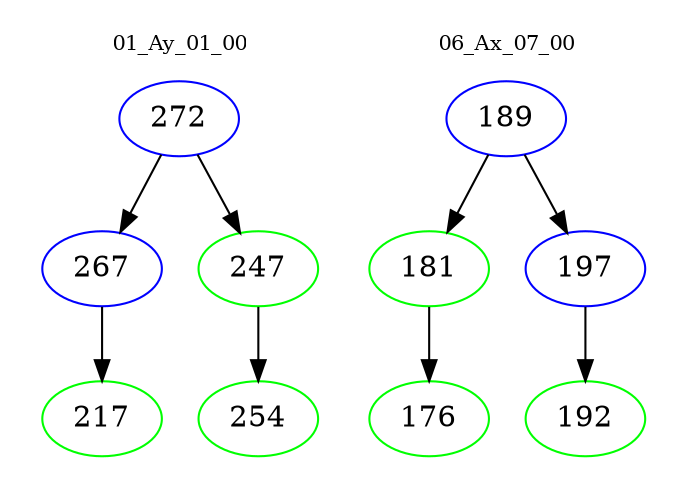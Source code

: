 digraph{
subgraph cluster_0 {
color = white
label = "01_Ay_01_00";
fontsize=10;
T0_272 [label="272", color="blue"]
T0_272 -> T0_267 [color="black"]
T0_267 [label="267", color="blue"]
T0_267 -> T0_217 [color="black"]
T0_217 [label="217", color="green"]
T0_272 -> T0_247 [color="black"]
T0_247 [label="247", color="green"]
T0_247 -> T0_254 [color="black"]
T0_254 [label="254", color="green"]
}
subgraph cluster_1 {
color = white
label = "06_Ax_07_00";
fontsize=10;
T1_189 [label="189", color="blue"]
T1_189 -> T1_181 [color="black"]
T1_181 [label="181", color="green"]
T1_181 -> T1_176 [color="black"]
T1_176 [label="176", color="green"]
T1_189 -> T1_197 [color="black"]
T1_197 [label="197", color="blue"]
T1_197 -> T1_192 [color="black"]
T1_192 [label="192", color="green"]
}
}
